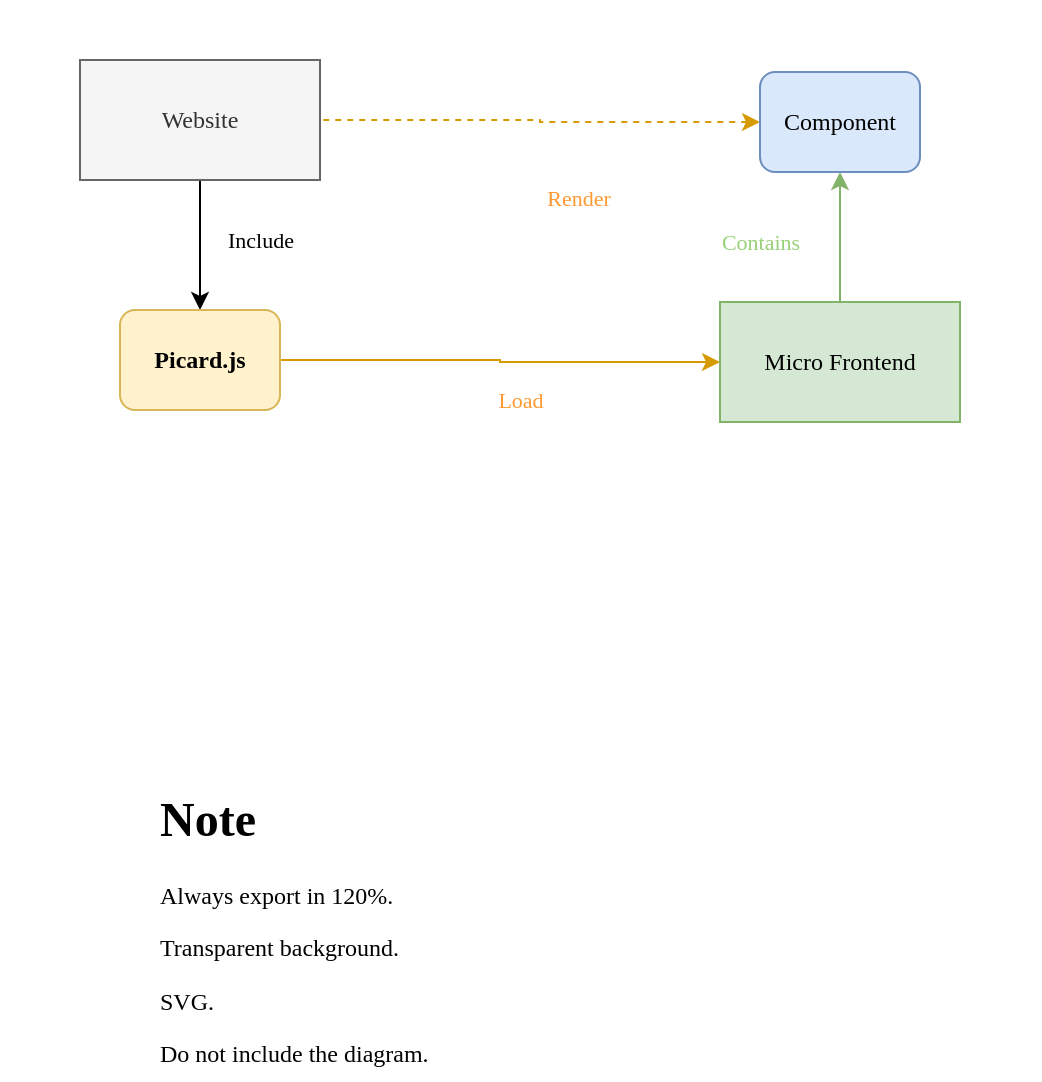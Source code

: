 <mxfile version="16.5.1" type="device"><diagram id="_meZ_cWU2jmSIrhfbiGC" name="orchestrator"><mxGraphModel dx="760" dy="505" grid="1" gridSize="10" guides="1" tooltips="1" connect="1" arrows="1" fold="1" page="1" pageScale="1" pageWidth="850" pageHeight="1100" math="0" shadow="0"><root><mxCell id="0"/><mxCell id="1" parent="0"/><mxCell id="buc3jdtBd3sWUAjqvnt--10" value="" style="rounded=1;whiteSpace=wrap;html=1;strokeColor=none;fillColor=#FFFFFF;opacity=30;arcSize=8;fontFamily=Bahnschrift;" vertex="1" parent="1"><mxGeometry x="120" y="80" width="520" height="240" as="geometry"/></mxCell><mxCell id="buc3jdtBd3sWUAjqvnt--6" value="Include" style="edgeStyle=orthogonalEdgeStyle;rounded=0;orthogonalLoop=1;jettySize=auto;html=1;exitX=0.5;exitY=1;exitDx=0;exitDy=0;entryX=0.5;entryY=0;entryDx=0;entryDy=0;fontFamily=Bahnschrift;labelBackgroundColor=none;" edge="1" parent="1" source="buc3jdtBd3sWUAjqvnt--1" target="buc3jdtBd3sWUAjqvnt--5"><mxGeometry x="-0.077" y="30" relative="1" as="geometry"><mxPoint as="offset"/></mxGeometry></mxCell><mxCell id="buc3jdtBd3sWUAjqvnt--1" value="Website" style="rounded=0;whiteSpace=wrap;html=1;fillColor=#f5f5f5;fontColor=#333333;strokeColor=#666666;fontFamily=Bahnschrift;" vertex="1" parent="1"><mxGeometry x="160" y="110" width="120" height="60" as="geometry"/></mxCell><mxCell id="buc3jdtBd3sWUAjqvnt--8" value="Contains" style="edgeStyle=orthogonalEdgeStyle;rounded=0;orthogonalLoop=1;jettySize=auto;html=1;exitX=0.5;exitY=0;exitDx=0;exitDy=0;fillColor=#d5e8d4;strokeColor=#82b366;fontFamily=Bahnschrift;labelBackgroundColor=none;fontColor=#97D077;" edge="1" parent="1" source="buc3jdtBd3sWUAjqvnt--3" target="buc3jdtBd3sWUAjqvnt--4"><mxGeometry x="-0.077" y="40" relative="1" as="geometry"><mxPoint as="offset"/></mxGeometry></mxCell><mxCell id="buc3jdtBd3sWUAjqvnt--3" value="Micro Frontend" style="rounded=0;whiteSpace=wrap;html=1;fillColor=#d5e8d4;strokeColor=#82b366;fontFamily=Bahnschrift;" vertex="1" parent="1"><mxGeometry x="480" y="231" width="120" height="60" as="geometry"/></mxCell><mxCell id="buc3jdtBd3sWUAjqvnt--9" value="Render" style="edgeStyle=orthogonalEdgeStyle;rounded=0;orthogonalLoop=1;jettySize=auto;html=1;exitX=0;exitY=0.5;exitDx=0;exitDy=0;entryX=1;entryY=0.5;entryDx=0;entryDy=0;fillColor=#ffe6cc;strokeColor=#d79b00;dashed=1;fontFamily=Bahnschrift;labelBackgroundColor=none;fontColor=#FF9933;endArrow=none;endFill=0;startArrow=classic;startFill=1;" edge="1" parent="1" source="buc3jdtBd3sWUAjqvnt--4" target="buc3jdtBd3sWUAjqvnt--1"><mxGeometry x="-0.004" y="-19" relative="1" as="geometry"><mxPoint y="38" as="offset"/></mxGeometry></mxCell><mxCell id="buc3jdtBd3sWUAjqvnt--4" value="Component" style="rounded=1;whiteSpace=wrap;html=1;fillColor=#dae8fc;strokeColor=#6c8ebf;fontFamily=Bahnschrift;" vertex="1" parent="1"><mxGeometry x="500" y="116" width="80" height="50" as="geometry"/></mxCell><mxCell id="buc3jdtBd3sWUAjqvnt--7" value="Load" style="edgeStyle=orthogonalEdgeStyle;rounded=0;orthogonalLoop=1;jettySize=auto;html=1;exitX=1;exitY=0.5;exitDx=0;exitDy=0;fillColor=#ffe6cc;strokeColor=#d79b00;fontFamily=Bahnschrift;labelBackgroundColor=none;fontColor=#FF9933;" edge="1" parent="1" source="buc3jdtBd3sWUAjqvnt--5" target="buc3jdtBd3sWUAjqvnt--3"><mxGeometry x="0.095" y="-19" relative="1" as="geometry"><mxPoint as="offset"/></mxGeometry></mxCell><mxCell id="buc3jdtBd3sWUAjqvnt--5" value="Picard.js" style="rounded=1;whiteSpace=wrap;html=1;fillColor=#fff2cc;strokeColor=#d6b656;fontStyle=1;fontFamily=Bahnschrift;" vertex="1" parent="1"><mxGeometry x="180" y="235" width="80" height="50" as="geometry"/></mxCell><mxCell id="buc3jdtBd3sWUAjqvnt--11" value="&lt;h1&gt;Note&lt;/h1&gt;&lt;p&gt;Always export in 120%.&lt;/p&gt;&lt;p&gt;Transparent background.&lt;/p&gt;&lt;p&gt;SVG.&lt;/p&gt;&lt;p&gt;Do not include the diagram.&lt;/p&gt;" style="text;html=1;strokeColor=none;fillColor=none;spacing=5;spacingTop=-20;whiteSpace=wrap;overflow=hidden;rounded=0;fontFamily=Bahnschrift;fontColor=#000000;opacity=30;" vertex="1" parent="1"><mxGeometry x="195" y="470" width="230" height="150" as="geometry"/></mxCell></root></mxGraphModel></diagram></mxfile>
